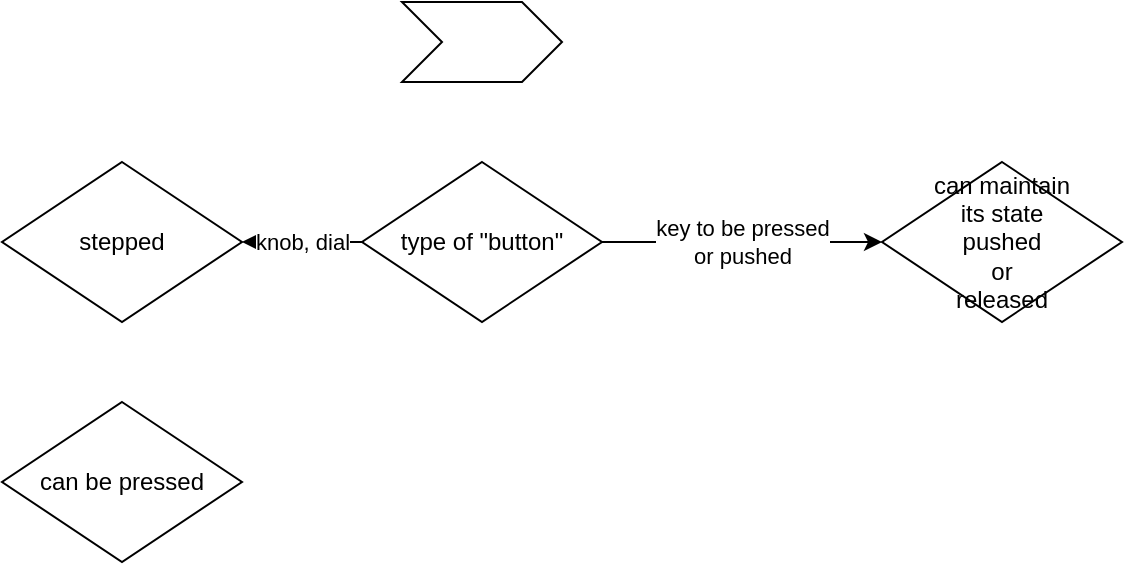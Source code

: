 <mxfile version="20.8.16" type="device"><diagram name="Page-1" id="X7g3Knk_iIKfWeKMZawJ"><mxGraphModel dx="988" dy="820" grid="1" gridSize="10" guides="1" tooltips="1" connect="1" arrows="1" fold="1" page="1" pageScale="1" pageWidth="827" pageHeight="1169" math="0" shadow="0"><root><mxCell id="0"/><mxCell id="1" parent="0"/><mxCell id="F8QRaOkVBUP_rsWd_Mgi-1" value="" style="shape=step;perimeter=stepPerimeter;whiteSpace=wrap;html=1;fixedSize=1;" vertex="1" parent="1"><mxGeometry x="320" y="40" width="80" height="40" as="geometry"/></mxCell><mxCell id="F8QRaOkVBUP_rsWd_Mgi-4" value="key to be pressed&lt;br&gt;or pushed" style="edgeStyle=orthogonalEdgeStyle;rounded=0;orthogonalLoop=1;jettySize=auto;html=1;entryX=0;entryY=0.5;entryDx=0;entryDy=0;" edge="1" parent="1" source="F8QRaOkVBUP_rsWd_Mgi-2" target="F8QRaOkVBUP_rsWd_Mgi-3"><mxGeometry relative="1" as="geometry"/></mxCell><mxCell id="F8QRaOkVBUP_rsWd_Mgi-6" value="knob, dial" style="edgeStyle=orthogonalEdgeStyle;rounded=0;orthogonalLoop=1;jettySize=auto;html=1;" edge="1" parent="1" source="F8QRaOkVBUP_rsWd_Mgi-2" target="F8QRaOkVBUP_rsWd_Mgi-5"><mxGeometry relative="1" as="geometry"/></mxCell><mxCell id="F8QRaOkVBUP_rsWd_Mgi-2" value="type of &quot;button&quot;" style="rhombus;whiteSpace=wrap;html=1;" vertex="1" parent="1"><mxGeometry x="300" y="120" width="120" height="80" as="geometry"/></mxCell><mxCell id="F8QRaOkVBUP_rsWd_Mgi-3" value="can maintain&lt;br&gt;its state&lt;br&gt;pushed&lt;br&gt;or&lt;br&gt;released" style="rhombus;whiteSpace=wrap;html=1;" vertex="1" parent="1"><mxGeometry x="560" y="120" width="120" height="80" as="geometry"/></mxCell><mxCell id="F8QRaOkVBUP_rsWd_Mgi-5" value="stepped" style="rhombus;whiteSpace=wrap;html=1;" vertex="1" parent="1"><mxGeometry x="120" y="120" width="120" height="80" as="geometry"/></mxCell><mxCell id="F8QRaOkVBUP_rsWd_Mgi-7" value="can be pressed" style="rhombus;whiteSpace=wrap;html=1;" vertex="1" parent="1"><mxGeometry x="120" y="240" width="120" height="80" as="geometry"/></mxCell></root></mxGraphModel></diagram></mxfile>